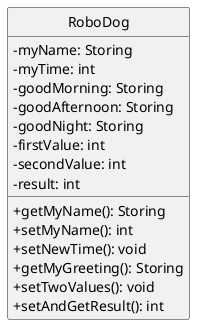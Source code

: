 @startuml Robodogクラス図
skinparam classAttributeIconSize 0
hide circle

class RoboDog {
 -myName: Storing
 -myTime: int
 -goodMorning: Storing
 -goodAfternoon: Storing
 -goodNight: Storing
 -firstValue: int
 -secondValue: int
'  教科書にない
 -result: int

' 返り値
 +getMyName(): Storing
 +setMyName(): int
'  +時刻の設定()
 +setNewTime(): void
'  +時刻に応じた挨拶の言葉を取得()
 +getMyGreeting(): Storing
'  +2つの整数を設定()
' 教科書にない
 +setTwoValues(): void
'  +足し算結果登録()
'  +足し算結果取得()
 +setAndGetResult(): int
}

@enduml
